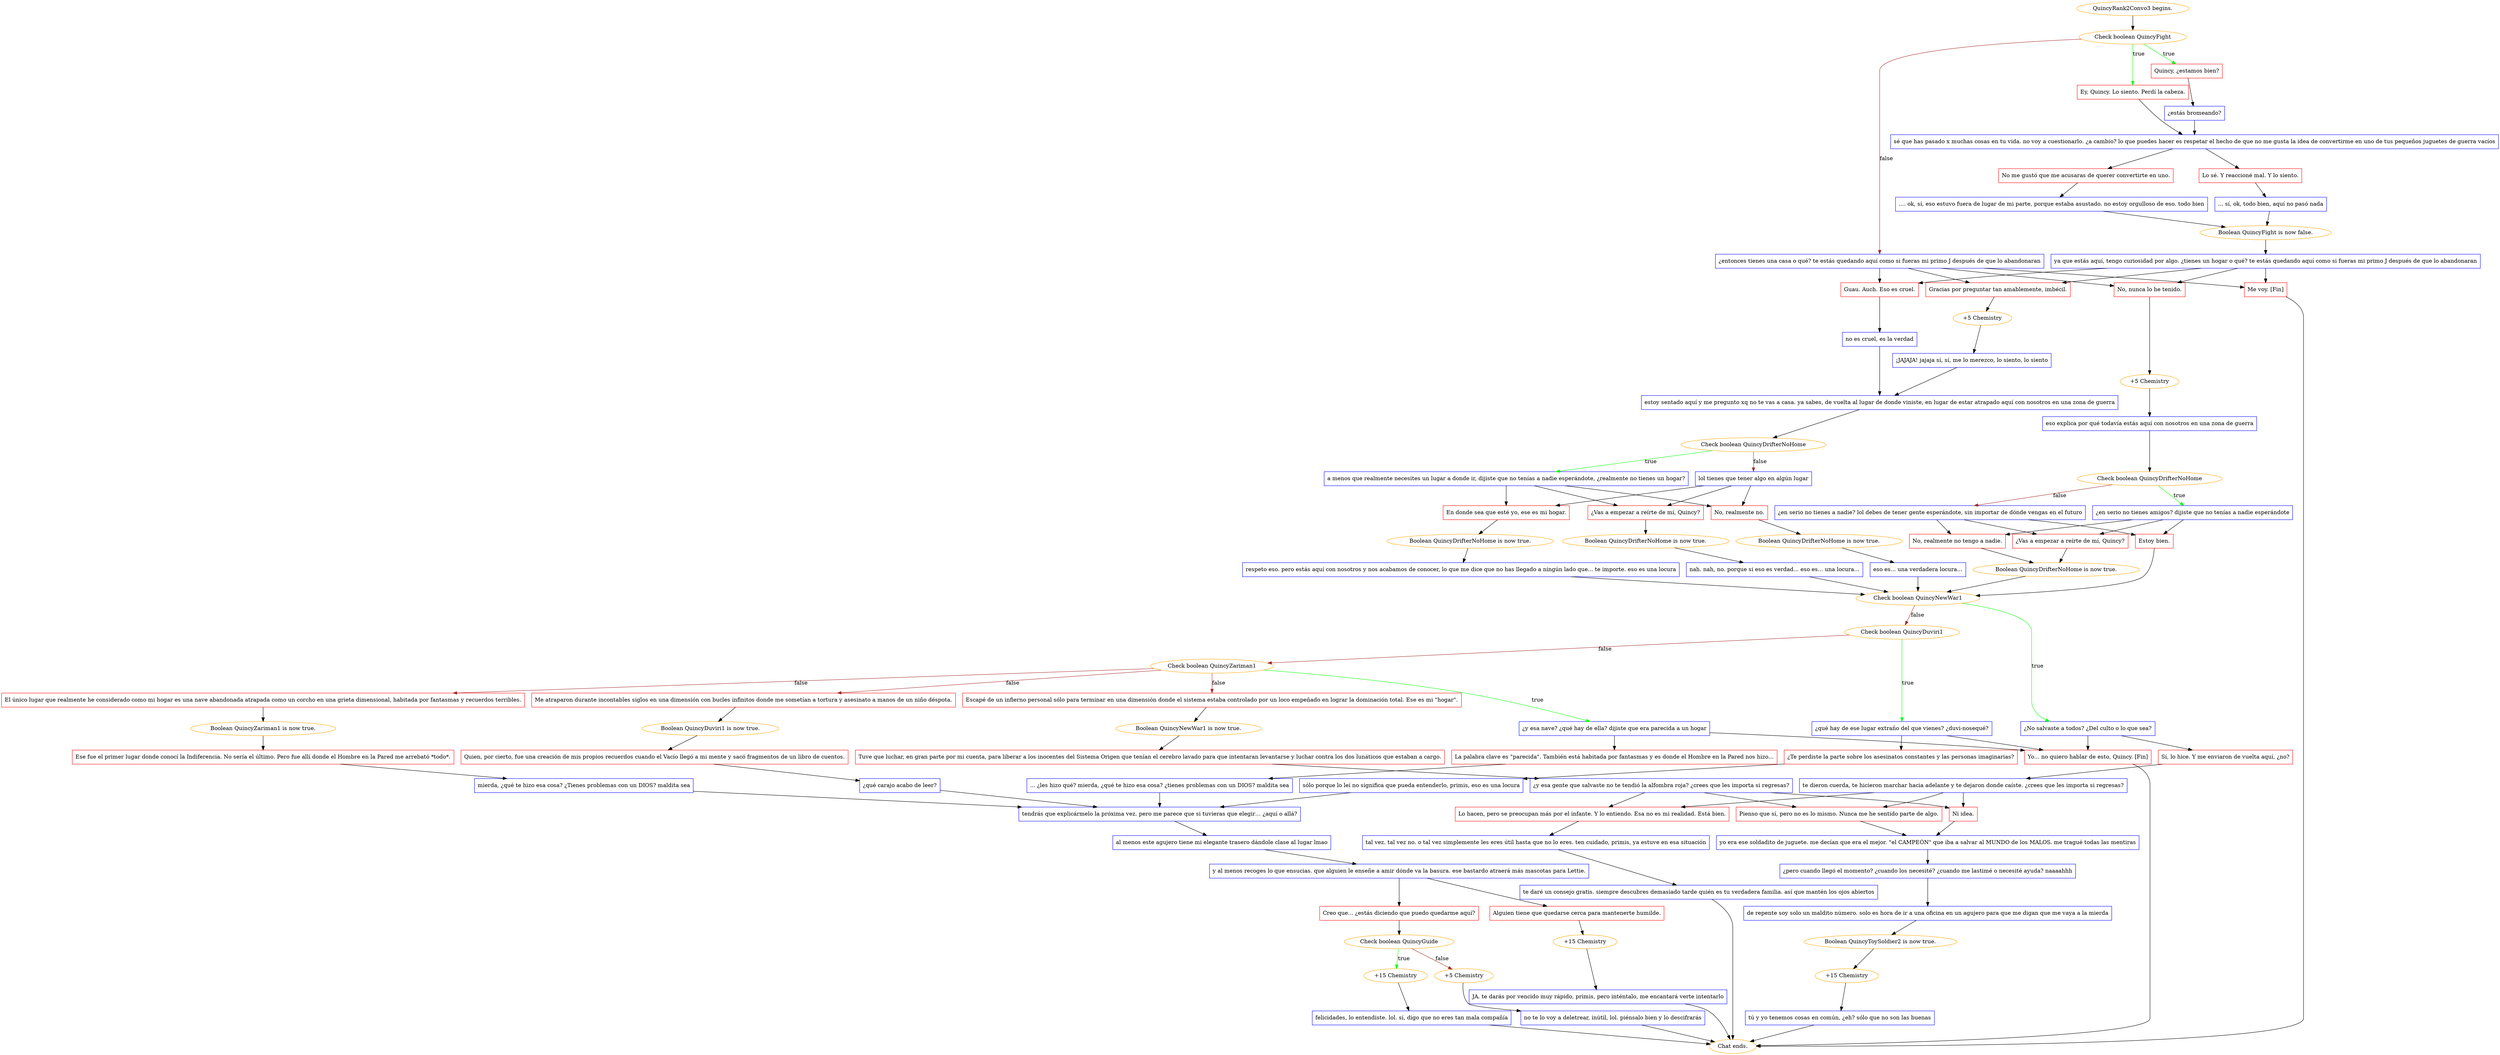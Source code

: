 digraph {
	"QuincyRank2Convo3 begins." [color=orange];
		"QuincyRank2Convo3 begins." -> j1601702419;
	j1601702419 [label="Check boolean QuincyFight",color=orange];
		j1601702419 -> j1203407852 [label=true,color=green];
		j1601702419 -> j4216485401 [label=true,color=green];
		j1601702419 -> j436266240 [label=false,color=brown];
	j1203407852 [label="Quincy, ¿estamos bien?",shape=box,color=red];
		j1203407852 -> j3001698855;
	j4216485401 [label="Ey, Quincy. Lo siento. Perdí la cabeza.",shape=box,color=red];
		j4216485401 -> j4172855107;
	j436266240 [label="¿entonces tienes una casa o qué? te estás quedando aquí como si fueras mi primo J después de que lo abandonaran",shape=box,color=blue];
		j436266240 -> j2877598452;
		j436266240 -> j855153136;
		j436266240 -> j1687828138;
		j436266240 -> j104272591;
	j3001698855 [label="¿estás bromeando?",shape=box,color=blue];
		j3001698855 -> j4172855107;
	j4172855107 [label="sé que has pasado x muchas cosas en tu vida. no voy a cuestionarlo. ¿a cambio? lo que puedes hacer es respetar el hecho de que no me gusta la idea de convertirme en uno de tus pequeños juguetes de guerra vacíos",shape=box,color=blue];
		j4172855107 -> j702915509;
		j4172855107 -> j1828862314;
	j2877598452 [label="No, nunca lo he tenido.",shape=box,color=red];
		j2877598452 -> j1437195017;
	j855153136 [label="Guau. Auch. Eso es cruel.",shape=box,color=red];
		j855153136 -> j4246657739;
	j1687828138 [label="Gracias por preguntar tan amablemente, imbécil.",shape=box,color=red];
		j1687828138 -> j185224598;
	j104272591 [label="Me voy. [Fin]",shape=box,color=red];
		j104272591 -> "Chat ends.";
	j702915509 [label="No me gustó que me acusaras de querer convertirte en uno.",shape=box,color=red];
		j702915509 -> j4069984526;
	j1828862314 [label="Lo sé. Y reaccioné mal. Y lo siento.",shape=box,color=red];
		j1828862314 -> j1697441191;
	j1437195017 [label="+5 Chemistry",color=orange];
		j1437195017 -> j1174337659;
	j4246657739 [label="no es cruel, es la verdad",shape=box,color=blue];
		j4246657739 -> j2843163377;
	j185224598 [label="+5 Chemistry",color=orange];
		j185224598 -> j3220489719;
	"Chat ends." [color=orange];
	j4069984526 [label=".... ok, sí, eso estuvo fuera de lugar de mi parte, porque estaba asustado. no estoy orgulloso de eso. todo bien",shape=box,color=blue];
		j4069984526 -> j1962858597;
	j1697441191 [label="... sí, ok, todo bien, aquí no pasó nada",shape=box,color=blue];
		j1697441191 -> j1962858597;
	j1174337659 [label="eso explica por qué todavía estás aquí con nosotros en una zona de guerra",shape=box,color=blue];
		j1174337659 -> j4197026530;
	j2843163377 [label="estoy sentado aquí y me pregunto xq no te vas a casa. ya sabes, de vuelta al lugar de donde viniste, en lugar de estar atrapado aquí con nosotros en una zona de guerra",shape=box,color=blue];
		j2843163377 -> j1894094016;
	j3220489719 [label="¡JAJAJA! jajaja sí, sí, me lo merezco, lo siento, lo siento",shape=box,color=blue];
		j3220489719 -> j2843163377;
	j1962858597 [label="Boolean QuincyFight is now false.",color=orange];
		j1962858597 -> j513961264;
	j4197026530 [label="Check boolean QuincyDrifterNoHome",color=orange];
		j4197026530 -> j2450780253 [label=true,color=green];
		j4197026530 -> j1241431720 [label=false,color=brown];
	j1894094016 [label="Check boolean QuincyDrifterNoHome",color=orange];
		j1894094016 -> j3928363206 [label=true,color=green];
		j1894094016 -> j3610344402 [label=false,color=brown];
	j513961264 [label="ya que estás aquí, tengo curiosidad por algo. ¿tienes un hogar o qué? te estás quedando aquí como si fueras mi primo J después de que lo abandonaran",shape=box,color=blue];
		j513961264 -> j2877598452;
		j513961264 -> j855153136;
		j513961264 -> j1687828138;
		j513961264 -> j104272591;
	j2450780253 [label="¿en serio no tienes amigos? dijiste que no tenías a nadie esperándote",shape=box,color=blue];
		j2450780253 -> j3235086504;
		j2450780253 -> j1146008910;
		j2450780253 -> j1867632458;
	j1241431720 [label="¿en serio no tienes a nadie? lol debes de tener gente esperándote, sin importar de dónde vengas en el futuro",shape=box,color=blue];
		j1241431720 -> j3235086504;
		j1241431720 -> j1146008910;
		j1241431720 -> j1867632458;
	j3928363206 [label="a menos que realmente necesites un lugar a donde ir, dijiste que no tenías a nadie esperándote, ¿realmente no tienes un hogar?",shape=box,color=blue];
		j3928363206 -> j3014953966;
		j3928363206 -> j1671382637;
		j3928363206 -> j2266475642;
	j3610344402 [label="lol tienes que tener algo en algún lugar",shape=box,color=blue];
		j3610344402 -> j3014953966;
		j3610344402 -> j1671382637;
		j3610344402 -> j2266475642;
	j3235086504 [label="No, realmente no tengo a nadie.",shape=box,color=red];
		j3235086504 -> j3282833082;
	j1146008910 [label="¿Vas a empezar a reírte de mí, Quincy?",shape=box,color=red];
		j1146008910 -> j3282833082;
	j1867632458 [label="Estoy bien.",shape=box,color=red];
		j1867632458 -> j3757093126;
	j3014953966 [label="No, realmente no.",shape=box,color=red];
		j3014953966 -> j3541464074;
	j1671382637 [label="¿Vas a empezar a reírte de mí, Quincy?",shape=box,color=red];
		j1671382637 -> j3255848707;
	j2266475642 [label="En donde sea que esté yo, ese es mi hogar.",shape=box,color=red];
		j2266475642 -> j1658374888;
	j3282833082 [label="Boolean QuincyDrifterNoHome is now true.",color=orange];
		j3282833082 -> j3757093126;
	j3757093126 [label="Check boolean QuincyNewWar1",color=orange];
		j3757093126 -> j285264703 [label=true,color=green];
		j3757093126 -> j2045940686 [label=false,color=brown];
	j3541464074 [label="Boolean QuincyDrifterNoHome is now true.",color=orange];
		j3541464074 -> j733604209;
	j3255848707 [label="Boolean QuincyDrifterNoHome is now true.",color=orange];
		j3255848707 -> j2732693341;
	j1658374888 [label="Boolean QuincyDrifterNoHome is now true.",color=orange];
		j1658374888 -> j493020731;
	j285264703 [label="¿No salvaste a todos? ¿Del culto o lo que sea?",shape=box,color=blue];
		j285264703 -> j4142663356;
		j285264703 -> j1296781240;
	j2045940686 [label="Check boolean QuincyDuviri1",color=orange];
		j2045940686 -> j3092408235 [label=true,color=green];
		j2045940686 -> j931242892 [label=false,color=brown];
	j733604209 [label="eso es... una verdadera locura...",shape=box,color=blue];
		j733604209 -> j3757093126;
	j2732693341 [label="nah. nah, no. porque si eso es verdad... eso es... una locura...",shape=box,color=blue];
		j2732693341 -> j3757093126;
	j493020731 [label="respeto eso. pero estás aquí con nosotros y nos acabamos de conocer, lo que me dice que no has llegado a ningún lado que... te importe. eso es una locura",shape=box,color=blue];
		j493020731 -> j3757093126;
	j4142663356 [label="Sí, lo hice. Y me enviaron de vuelta aquí, ¿no?",shape=box,color=red];
		j4142663356 -> j1754676675;
	j1296781240 [label="Yo... no quiero hablar de esto, Quincy. [Fin]",shape=box,color=red];
		j1296781240 -> "Chat ends.";
	j3092408235 [label="¿qué hay de ese lugar extraño del que vienes? ¿duvi-nosequé?",shape=box,color=blue];
		j3092408235 -> j1427620429;
		j3092408235 -> j1296781240;
	j931242892 [label="Check boolean QuincyZariman1",color=orange];
		j931242892 -> j2887910649 [label=true,color=green];
		j931242892 -> j2967744910 [label=false,color=brown];
		j931242892 -> j99199874 [label=false,color=brown];
		j931242892 -> j2846012682 [label=false,color=brown];
	j1754676675 [label="te dieron cuerda, te hicieron marchar hacia adelante y te dejaron donde caíste. ¿crees que les importa si regresas?",shape=box,color=blue];
		j1754676675 -> j1914098079;
		j1754676675 -> j1091971941;
		j1754676675 -> j929627941;
	j1427620429 [label="¿Te perdiste la parte sobre los asesinatos constantes y las personas imaginarias?",shape=box,color=red];
		j1427620429 -> j653164364;
	j2887910649 [label="¿y esa nave? ¿qué hay de ella? dijiste que era parecida a un hogar",shape=box,color=blue];
		j2887910649 -> j3403197932;
		j2887910649 -> j1296781240;
	j2967744910 [label="Escapé de un infierno personal sólo para terminar en una dimensión donde el sistema estaba controlado por un loco empeñado en lograr la dominación total. Ese es mi \"hogar\".",shape=box,color=red];
		j2967744910 -> j3616495725;
	j99199874 [label="El único lugar que realmente he considerado como mi hogar es una nave abandonada atrapada como un corcho en una grieta dimensional, habitada por fantasmas y recuerdos terribles.",shape=box,color=red];
		j99199874 -> j724944137;
	j2846012682 [label="Me atraparon durante incontables siglos en una dimensión con bucles infinitos donde me sometían a tortura y asesinato a manos de un niño déspota.",shape=box,color=red];
		j2846012682 -> j4115500755;
	j1914098079 [label="Ni idea.",shape=box,color=red];
		j1914098079 -> j54340163;
	j1091971941 [label="Pienso que sí, pero no es lo mismo. Nunca me he sentido parte de algo.",shape=box,color=red];
		j1091971941 -> j54340163;
	j929627941 [label="Lo hacen, pero se preocupan más por el infante. Y lo entiendo. Esa no es mi realidad. Está bien.",shape=box,color=red];
		j929627941 -> j3468746821;
	j653164364 [label="sólo porque lo leí no significa que pueda entenderlo, primis, eso es una locura",shape=box,color=blue];
		j653164364 -> j2173532208;
	j3403197932 [label="La palabra clave es \"parecida\". También está habitada por fantasmas y es donde el Hombre en la Pared nos hizo...",shape=box,color=red];
		j3403197932 -> j1113699914;
	j3616495725 [label="Boolean QuincyNewWar1 is now true.",color=orange];
		j3616495725 -> j2477224374;
	j724944137 [label="Boolean QuincyZariman1 is now true.",color=orange];
		j724944137 -> j3194068981;
	j4115500755 [label="Boolean QuincyDuviri1 is now true.",color=orange];
		j4115500755 -> j384203310;
	j54340163 [label="yo era ese soldadito de juguete. me decían que era el mejor. \"el CAMPEÓN\" que iba a salvar al MUNDO de los MALOS. me tragué todas las mentiras",shape=box,color=blue];
		j54340163 -> j3905057826;
	j3468746821 [label="tal vez. tal vez no. o tal vez simplemente les eres útil hasta que no lo eres. ten cuidado, primis, ya estuve en esa situación",shape=box,color=blue];
		j3468746821 -> j2541947480;
	j2173532208 [label="tendrás que explicármelo la próxima vez. pero me parece que si tuvieras que elegir… ¿aquí o allá?",shape=box,color=blue];
		j2173532208 -> j2379994381;
	j1113699914 [label="... ¿les hizo qué? mierda, ¿qué te hizo esa cosa? ¿tienes problemas con un DIOS? maldita sea",shape=box,color=blue];
		j1113699914 -> j2173532208;
	j2477224374 [label="Tuve que luchar, en gran parte por mi cuenta, para liberar a los inocentes del Sistema Origen que tenían el cerebro lavado para que intentaran levantarse y luchar contra los dos lunáticos que estaban a cargo.",shape=box,color=red];
		j2477224374 -> j1159582053;
	j3194068981 [label="Ese fue el primer lugar donde conocí la Indiferencia. No sería el último. Pero fue allí donde el Hombre en la Pared me arrebató *todo*.",shape=box,color=red];
		j3194068981 -> j3708695716;
	j384203310 [label="Quien, por cierto, fue una creación de mis propios recuerdos cuando el Vacío llegó a mi mente y sacó fragmentos de un libro de cuentos.",shape=box,color=red];
		j384203310 -> j4120012414;
	j3905057826 [label="¿pero cuando llegó el momento? ¿cuando los necesité? ¿cuando me lastimé o necesité ayuda? naaaahhh",shape=box,color=blue];
		j3905057826 -> j2515654066;
	j2541947480 [label="te daré un consejo gratis. siempre descubres demasiado tarde quién es tu verdadera familia. así que mantén los ojos abiertos",shape=box,color=blue];
		j2541947480 -> "Chat ends.";
	j2379994381 [label="al menos este agujero tiene mi elegante trasero dándole clase al lugar lmao",shape=box,color=blue];
		j2379994381 -> j2474563168;
	j1159582053 [label="¿y esa gente que salvaste no te tendió la alfombra roja? ¿crees que les importa si regresas?",shape=box,color=blue];
		j1159582053 -> j1914098079;
		j1159582053 -> j1091971941;
		j1159582053 -> j929627941;
	j3708695716 [label="mierda, ¿qué te hizo esa cosa? ¿Tienes problemas con un DIOS? maldita sea",shape=box,color=blue];
		j3708695716 -> j2173532208;
	j4120012414 [label="¿qué carajo acabo de leer?",shape=box,color=blue];
		j4120012414 -> j2173532208;
	j2515654066 [label="de repente soy solo un maldito número. solo es hora de ir a una oficina en un agujero para que me digan que me vaya a la mierda",shape=box,color=blue];
		j2515654066 -> j2711327191;
	j2474563168 [label="y al menos recoges lo que ensucias. que alguien le enseñe a amir dónde va la basura. ese bastardo atraerá más mascotas para Lettie.",shape=box,color=blue];
		j2474563168 -> j1343929238;
		j2474563168 -> j3347949637;
	j2711327191 [label="Boolean QuincyToySoldier2 is now true.",color=orange];
		j2711327191 -> j3707986622;
	j1343929238 [label="Creo que... ¿estás diciendo que puedo quedarme aquí?",shape=box,color=red];
		j1343929238 -> j420825227;
	j3347949637 [label="Alguien tiene que quedarse cerca para mantenerte humilde.",shape=box,color=red];
		j3347949637 -> j1526649560;
	j3707986622 [label="+15 Chemistry",color=orange];
		j3707986622 -> j3579446686;
	j420825227 [label="Check boolean QuincyGuide",color=orange];
		j420825227 -> j2294500573 [label=true,color=green];
		j420825227 -> j4195996650 [label=false,color=brown];
	j1526649560 [label="+15 Chemistry",color=orange];
		j1526649560 -> j885413760;
	j3579446686 [label="tú y yo tenemos cosas en común, ¿eh? sólo que no son las buenas",shape=box,color=blue];
		j3579446686 -> "Chat ends.";
	j2294500573 [label="+15 Chemistry",color=orange];
		j2294500573 -> j1578534096;
	j4195996650 [label="+5 Chemistry",color=orange];
		j4195996650 -> j2784918953;
	j885413760 [label="JA. te darás por vencido muy rápido, primis, pero inténtalo, me encantará verte intentarlo",shape=box,color=blue];
		j885413760 -> "Chat ends.";
	j1578534096 [label="felicidades, lo entendiste. lol. sí, digo que no eres tan mala compañía",shape=box,color=blue];
		j1578534096 -> "Chat ends.";
	j2784918953 [label="no te lo voy a deletrear, inútil, lol. piénsalo bien y lo descifrarás",shape=box,color=blue];
		j2784918953 -> "Chat ends.";
}